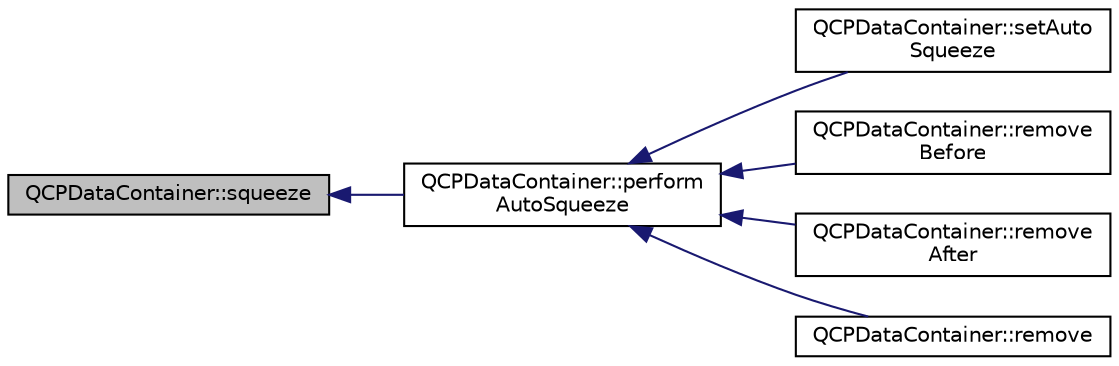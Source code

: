 digraph "QCPDataContainer::squeeze"
{
  edge [fontname="Helvetica",fontsize="10",labelfontname="Helvetica",labelfontsize="10"];
  node [fontname="Helvetica",fontsize="10",shape=record];
  rankdir="LR";
  Node213 [label="QCPDataContainer::squeeze",height=0.2,width=0.4,color="black", fillcolor="grey75", style="filled", fontcolor="black"];
  Node213 -> Node214 [dir="back",color="midnightblue",fontsize="10",style="solid",fontname="Helvetica"];
  Node214 [label="QCPDataContainer::perform\lAutoSqueeze",height=0.2,width=0.4,color="black", fillcolor="white", style="filled",URL="$class_q_c_p_data_container.html#a83c25ac14be1c920df85e797ee75c982"];
  Node214 -> Node215 [dir="back",color="midnightblue",fontsize="10",style="solid",fontname="Helvetica"];
  Node215 [label="QCPDataContainer::setAuto\lSqueeze",height=0.2,width=0.4,color="black", fillcolor="white", style="filled",URL="$class_q_c_p_data_container.html#a233f866760a78950d2a393c1a4bc54b5"];
  Node214 -> Node216 [dir="back",color="midnightblue",fontsize="10",style="solid",fontname="Helvetica"];
  Node216 [label="QCPDataContainer::remove\lBefore",height=0.2,width=0.4,color="black", fillcolor="white", style="filled",URL="$class_q_c_p_data_container.html#aa7f74cbce304b0369e1626c3798e1eda"];
  Node214 -> Node217 [dir="back",color="midnightblue",fontsize="10",style="solid",fontname="Helvetica"];
  Node217 [label="QCPDataContainer::remove\lAfter",height=0.2,width=0.4,color="black", fillcolor="white", style="filled",URL="$class_q_c_p_data_container.html#abbe5d87ffc10b5aeffa5bb42cf03aa3c"];
  Node214 -> Node218 [dir="back",color="midnightblue",fontsize="10",style="solid",fontname="Helvetica"];
  Node218 [label="QCPDataContainer::remove",height=0.2,width=0.4,color="black", fillcolor="white", style="filled",URL="$class_q_c_p_data_container.html#ae5f569a120648b167efa78835f12fd38"];
}
